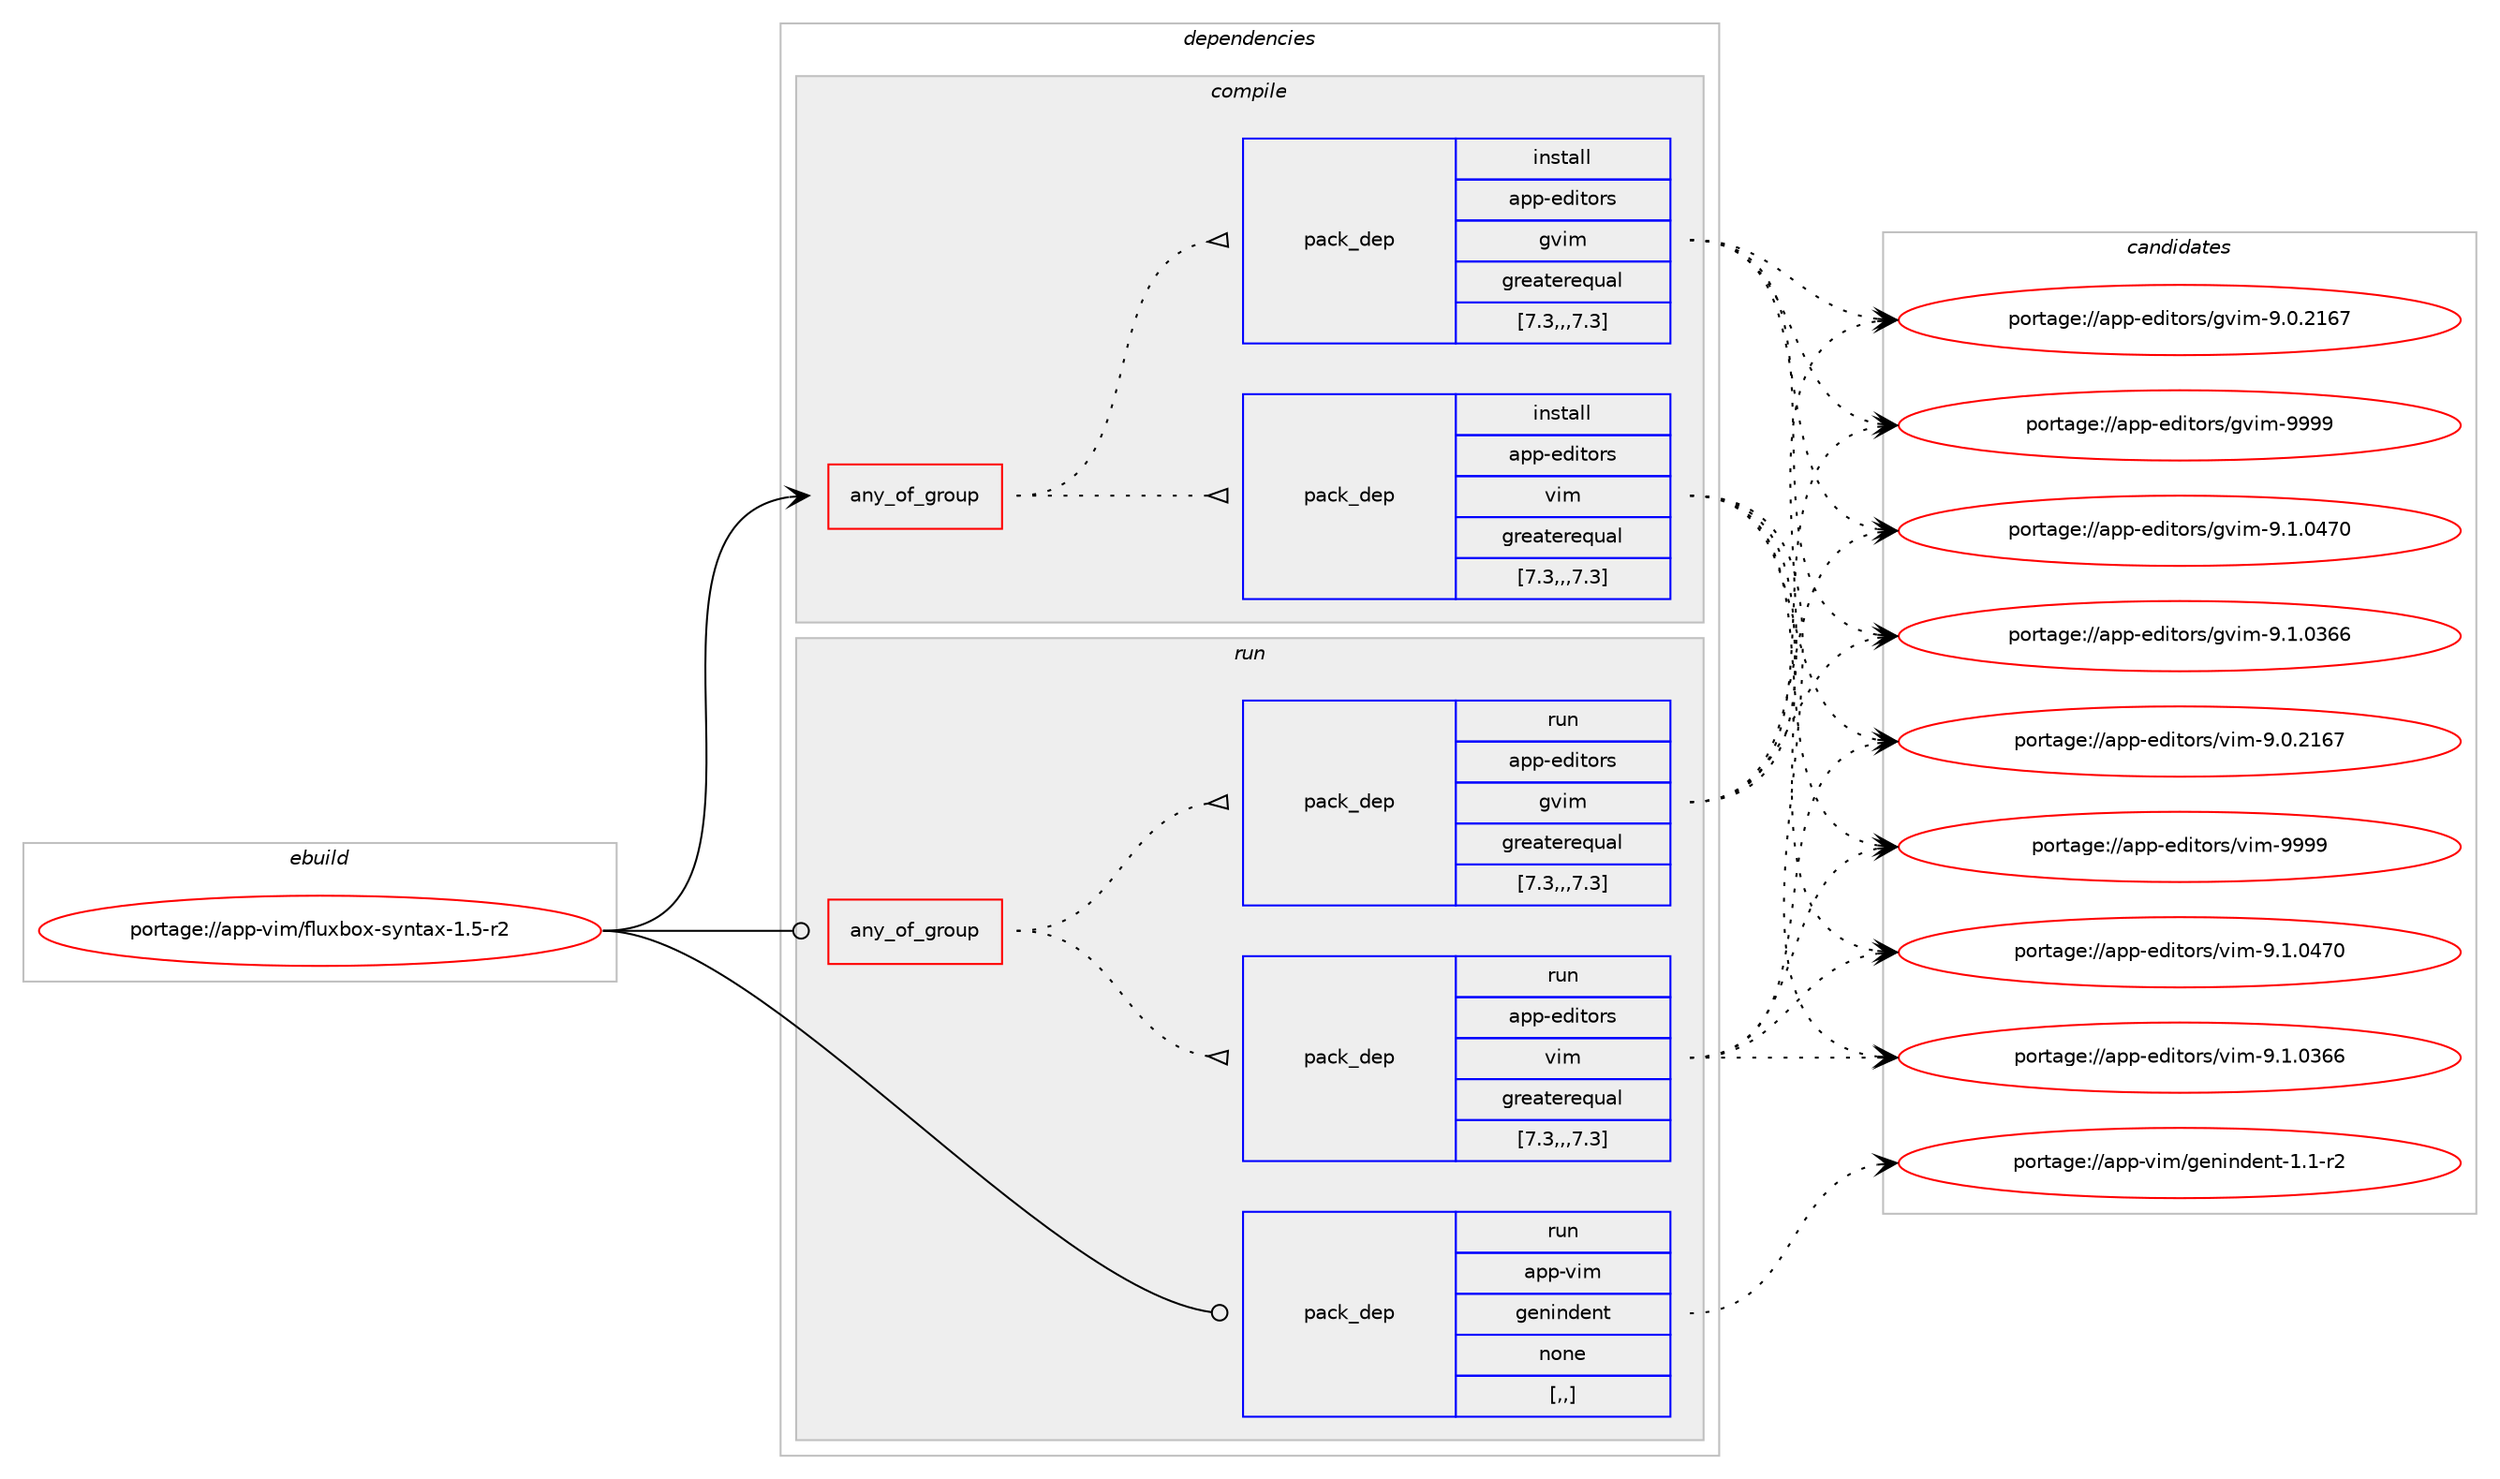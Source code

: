digraph prolog {

# *************
# Graph options
# *************

newrank=true;
concentrate=true;
compound=true;
graph [rankdir=LR,fontname=Helvetica,fontsize=10,ranksep=1.5];#, ranksep=2.5, nodesep=0.2];
edge  [arrowhead=vee];
node  [fontname=Helvetica,fontsize=10];

# **********
# The ebuild
# **********

subgraph cluster_leftcol {
color=gray;
label=<<i>ebuild</i>>;
id [label="portage://app-vim/fluxbox-syntax-1.5-r2", color=red, width=4, href="../app-vim/fluxbox-syntax-1.5-r2.svg"];
}

# ****************
# The dependencies
# ****************

subgraph cluster_midcol {
color=gray;
label=<<i>dependencies</i>>;
subgraph cluster_compile {
fillcolor="#eeeeee";
style=filled;
label=<<i>compile</i>>;
subgraph any3926 {
dependency554848 [label=<<TABLE BORDER="0" CELLBORDER="1" CELLSPACING="0" CELLPADDING="4"><TR><TD CELLPADDING="10">any_of_group</TD></TR></TABLE>>, shape=none, color=red];subgraph pack404423 {
dependency554849 [label=<<TABLE BORDER="0" CELLBORDER="1" CELLSPACING="0" CELLPADDING="4" WIDTH="220"><TR><TD ROWSPAN="6" CELLPADDING="30">pack_dep</TD></TR><TR><TD WIDTH="110">install</TD></TR><TR><TD>app-editors</TD></TR><TR><TD>vim</TD></TR><TR><TD>greaterequal</TD></TR><TR><TD>[7.3,,,7.3]</TD></TR></TABLE>>, shape=none, color=blue];
}
dependency554848:e -> dependency554849:w [weight=20,style="dotted",arrowhead="oinv"];
subgraph pack404424 {
dependency554850 [label=<<TABLE BORDER="0" CELLBORDER="1" CELLSPACING="0" CELLPADDING="4" WIDTH="220"><TR><TD ROWSPAN="6" CELLPADDING="30">pack_dep</TD></TR><TR><TD WIDTH="110">install</TD></TR><TR><TD>app-editors</TD></TR><TR><TD>gvim</TD></TR><TR><TD>greaterequal</TD></TR><TR><TD>[7.3,,,7.3]</TD></TR></TABLE>>, shape=none, color=blue];
}
dependency554848:e -> dependency554850:w [weight=20,style="dotted",arrowhead="oinv"];
}
id:e -> dependency554848:w [weight=20,style="solid",arrowhead="vee"];
}
subgraph cluster_compileandrun {
fillcolor="#eeeeee";
style=filled;
label=<<i>compile and run</i>>;
}
subgraph cluster_run {
fillcolor="#eeeeee";
style=filled;
label=<<i>run</i>>;
subgraph any3927 {
dependency554851 [label=<<TABLE BORDER="0" CELLBORDER="1" CELLSPACING="0" CELLPADDING="4"><TR><TD CELLPADDING="10">any_of_group</TD></TR></TABLE>>, shape=none, color=red];subgraph pack404425 {
dependency554852 [label=<<TABLE BORDER="0" CELLBORDER="1" CELLSPACING="0" CELLPADDING="4" WIDTH="220"><TR><TD ROWSPAN="6" CELLPADDING="30">pack_dep</TD></TR><TR><TD WIDTH="110">run</TD></TR><TR><TD>app-editors</TD></TR><TR><TD>vim</TD></TR><TR><TD>greaterequal</TD></TR><TR><TD>[7.3,,,7.3]</TD></TR></TABLE>>, shape=none, color=blue];
}
dependency554851:e -> dependency554852:w [weight=20,style="dotted",arrowhead="oinv"];
subgraph pack404426 {
dependency554853 [label=<<TABLE BORDER="0" CELLBORDER="1" CELLSPACING="0" CELLPADDING="4" WIDTH="220"><TR><TD ROWSPAN="6" CELLPADDING="30">pack_dep</TD></TR><TR><TD WIDTH="110">run</TD></TR><TR><TD>app-editors</TD></TR><TR><TD>gvim</TD></TR><TR><TD>greaterequal</TD></TR><TR><TD>[7.3,,,7.3]</TD></TR></TABLE>>, shape=none, color=blue];
}
dependency554851:e -> dependency554853:w [weight=20,style="dotted",arrowhead="oinv"];
}
id:e -> dependency554851:w [weight=20,style="solid",arrowhead="odot"];
subgraph pack404427 {
dependency554854 [label=<<TABLE BORDER="0" CELLBORDER="1" CELLSPACING="0" CELLPADDING="4" WIDTH="220"><TR><TD ROWSPAN="6" CELLPADDING="30">pack_dep</TD></TR><TR><TD WIDTH="110">run</TD></TR><TR><TD>app-vim</TD></TR><TR><TD>genindent</TD></TR><TR><TD>none</TD></TR><TR><TD>[,,]</TD></TR></TABLE>>, shape=none, color=blue];
}
id:e -> dependency554854:w [weight=20,style="solid",arrowhead="odot"];
}
}

# **************
# The candidates
# **************

subgraph cluster_choices {
rank=same;
color=gray;
label=<<i>candidates</i>>;

subgraph choice404423 {
color=black;
nodesep=1;
choice9711211245101100105116111114115471181051094557575757 [label="portage://app-editors/vim-9999", color=red, width=4,href="../app-editors/vim-9999.svg"];
choice971121124510110010511611111411547118105109455746494648525548 [label="portage://app-editors/vim-9.1.0470", color=red, width=4,href="../app-editors/vim-9.1.0470.svg"];
choice971121124510110010511611111411547118105109455746494648515454 [label="portage://app-editors/vim-9.1.0366", color=red, width=4,href="../app-editors/vim-9.1.0366.svg"];
choice971121124510110010511611111411547118105109455746484650495455 [label="portage://app-editors/vim-9.0.2167", color=red, width=4,href="../app-editors/vim-9.0.2167.svg"];
dependency554849:e -> choice9711211245101100105116111114115471181051094557575757:w [style=dotted,weight="100"];
dependency554849:e -> choice971121124510110010511611111411547118105109455746494648525548:w [style=dotted,weight="100"];
dependency554849:e -> choice971121124510110010511611111411547118105109455746494648515454:w [style=dotted,weight="100"];
dependency554849:e -> choice971121124510110010511611111411547118105109455746484650495455:w [style=dotted,weight="100"];
}
subgraph choice404424 {
color=black;
nodesep=1;
choice9711211245101100105116111114115471031181051094557575757 [label="portage://app-editors/gvim-9999", color=red, width=4,href="../app-editors/gvim-9999.svg"];
choice971121124510110010511611111411547103118105109455746494648525548 [label="portage://app-editors/gvim-9.1.0470", color=red, width=4,href="../app-editors/gvim-9.1.0470.svg"];
choice971121124510110010511611111411547103118105109455746494648515454 [label="portage://app-editors/gvim-9.1.0366", color=red, width=4,href="../app-editors/gvim-9.1.0366.svg"];
choice971121124510110010511611111411547103118105109455746484650495455 [label="portage://app-editors/gvim-9.0.2167", color=red, width=4,href="../app-editors/gvim-9.0.2167.svg"];
dependency554850:e -> choice9711211245101100105116111114115471031181051094557575757:w [style=dotted,weight="100"];
dependency554850:e -> choice971121124510110010511611111411547103118105109455746494648525548:w [style=dotted,weight="100"];
dependency554850:e -> choice971121124510110010511611111411547103118105109455746494648515454:w [style=dotted,weight="100"];
dependency554850:e -> choice971121124510110010511611111411547103118105109455746484650495455:w [style=dotted,weight="100"];
}
subgraph choice404425 {
color=black;
nodesep=1;
choice9711211245101100105116111114115471181051094557575757 [label="portage://app-editors/vim-9999", color=red, width=4,href="../app-editors/vim-9999.svg"];
choice971121124510110010511611111411547118105109455746494648525548 [label="portage://app-editors/vim-9.1.0470", color=red, width=4,href="../app-editors/vim-9.1.0470.svg"];
choice971121124510110010511611111411547118105109455746494648515454 [label="portage://app-editors/vim-9.1.0366", color=red, width=4,href="../app-editors/vim-9.1.0366.svg"];
choice971121124510110010511611111411547118105109455746484650495455 [label="portage://app-editors/vim-9.0.2167", color=red, width=4,href="../app-editors/vim-9.0.2167.svg"];
dependency554852:e -> choice9711211245101100105116111114115471181051094557575757:w [style=dotted,weight="100"];
dependency554852:e -> choice971121124510110010511611111411547118105109455746494648525548:w [style=dotted,weight="100"];
dependency554852:e -> choice971121124510110010511611111411547118105109455746494648515454:w [style=dotted,weight="100"];
dependency554852:e -> choice971121124510110010511611111411547118105109455746484650495455:w [style=dotted,weight="100"];
}
subgraph choice404426 {
color=black;
nodesep=1;
choice9711211245101100105116111114115471031181051094557575757 [label="portage://app-editors/gvim-9999", color=red, width=4,href="../app-editors/gvim-9999.svg"];
choice971121124510110010511611111411547103118105109455746494648525548 [label="portage://app-editors/gvim-9.1.0470", color=red, width=4,href="../app-editors/gvim-9.1.0470.svg"];
choice971121124510110010511611111411547103118105109455746494648515454 [label="portage://app-editors/gvim-9.1.0366", color=red, width=4,href="../app-editors/gvim-9.1.0366.svg"];
choice971121124510110010511611111411547103118105109455746484650495455 [label="portage://app-editors/gvim-9.0.2167", color=red, width=4,href="../app-editors/gvim-9.0.2167.svg"];
dependency554853:e -> choice9711211245101100105116111114115471031181051094557575757:w [style=dotted,weight="100"];
dependency554853:e -> choice971121124510110010511611111411547103118105109455746494648525548:w [style=dotted,weight="100"];
dependency554853:e -> choice971121124510110010511611111411547103118105109455746494648515454:w [style=dotted,weight="100"];
dependency554853:e -> choice971121124510110010511611111411547103118105109455746484650495455:w [style=dotted,weight="100"];
}
subgraph choice404427 {
color=black;
nodesep=1;
choice971121124511810510947103101110105110100101110116454946494511450 [label="portage://app-vim/genindent-1.1-r2", color=red, width=4,href="../app-vim/genindent-1.1-r2.svg"];
dependency554854:e -> choice971121124511810510947103101110105110100101110116454946494511450:w [style=dotted,weight="100"];
}
}

}
